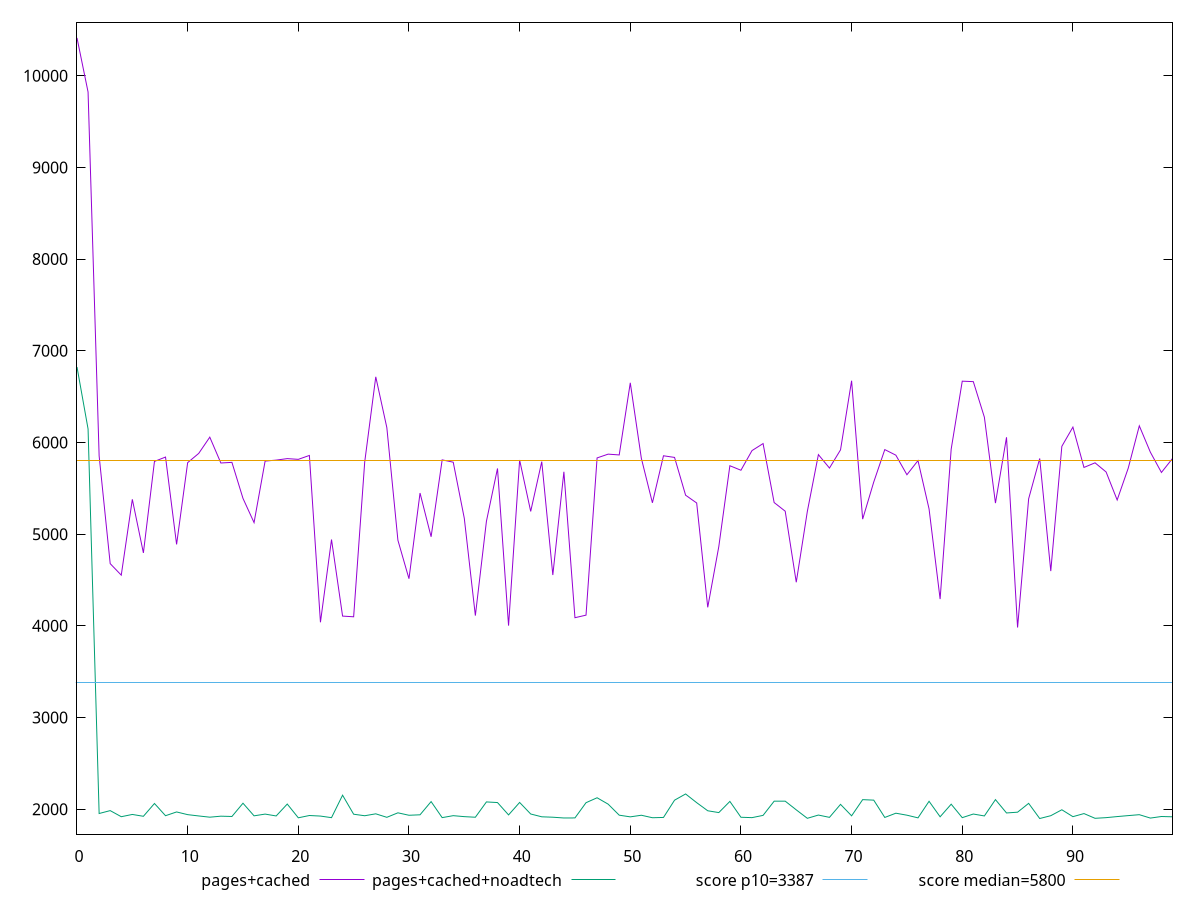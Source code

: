 reset

$pagesCached <<EOF
0 10412.083229150821
1 9821.525662054908
2 5853.2409813610475
3 4678.075475187329
4 4552.607495648286
5 5379.552660469518
6 4795.199337495654
7 5792.8790023597885
8 5840.584457202495
9 4887.613894506315
10 5779.565361502597
11 5880.4832489334585
12 6057.5450247690005
13 5775.775480827389
14 5782.728332773367
15 5389.798489524061
16 5125.633508811871
17 5796.771043729416
18 5807.302525749485
19 5823.456379969965
20 5815.512786517585
21 5858.11911718961
22 4038.6035570393415
23 4941.058531118856
24 4106.041696889646
25 4098.408533620086
26 5786.12239596344
27 6715.49815764789
28 6161.583718892057
29 4933.4067716165055
30 4513.657386848393
31 5447.99448854326
32 4971.117316205798
33 5809.874294756736
34 5784.426233604938
35 5172.348555398075
36 4111.135794636023
37 5140.160995660695
38 5715.971944904062
39 4001.8386302579884
40 5808.241862937581
41 5247.60118743563
42 5790.47045448011
43 4554.031315574949
44 5679.748539745102
45 4088.419561695364
46 4116.382573415411
47 5831.119461156814
48 5872.437541182986
49 5863.61647817423
50 6650.283626941774
51 5826.897604961332
52 5341.461843936286
53 5854.582891120625
54 5836.606241146679
55 5424.273444814464
56 5339.635461366512
57 4201.5519741873
58 4864.548665718278
59 5746.048754114193
60 5696.70359690153
61 5911.022553795687
62 5987.709444405898
63 5344.434590581707
64 5250.046100440923
65 4475.353937156022
66 5247.145069435463
67 5867.141144961294
68 5720.562698341077
69 5918.972315195372
70 6673.010794842503
71 5163.488052137202
72 5567.813959738912
73 5921.9565274335455
74 5861.140655169292
75 5647.832071572894
76 5801.723523333258
77 5275.09409538201
78 4291.758562017833
79 5926.953345328939
80 6668.2297808737785
81 6663.1699520249285
82 6275.0606727215945
83 5338.425479399646
84 6056.142658590098
85 3981.3939311381773
86 5385.174403247554
87 5825.056843502894
88 4596.968537803692
89 5957.721454060985
90 6167.253610350598
91 5727.297246985576
92 5777.753701453692
93 5677.762725617768
94 5372.409872612019
95 5719.652837454065
96 6181.065332058377
97 5893.73958574544
98 5672.725627816343
99 5824.797671398853
EOF

$pagesCachedNoadtech <<EOF
0 6822.778100198937
1 6146.957851579855
2 1952.9544999999998
3 1984.417
4 1917.9574499999997
5 1942.584
6 1922.4759999999999
7 2062.06085
8 1928.90695
9 1969.8804999999998
10 1940.4444999999998
11 1926.21085
12 1912.7205500000002
13 1923.7025
14 1920.3695000000002
15 2065.06205
16 1927.5128000000004
17 1946.4591000000003
18 1926.1665000000003
19 2055.9745000000003
20 1906.04915
21 1931.0889999999997
22 1924.8354999999997
23 1907.6205000000004
24 2152.6495
25 1945.103
26 1928.5205
27 1949.4544999999998
28 1911.3222999999996
29 1960.393
30 1933.7290000000003
31 1938.8110000000001
32 2082.7940000000003
33 1908.01475
34 1929.3399000000004
35 1918.6919999999996
36 1912.1965000000002
37 2079.22725
38 2072.2358999999997
39 1937.6284999999998
40 2073.5627
41 1947.5395000000003
42 1916.9979999999998
43 1912.4173499999997
44 1904.05175
45 1904.72145
46 2070.7047000000002
47 2124.6105
48 2054.84
49 1934.6854999999998
50 1916.3494
51 1933.9651500000004
52 1906.78665
53 1909.9819499999996
54 2098.18585
55 2166.064
56 2071.13955
57 1982.6734999999999
58 1962.9560000000001
59 2084.8025
60 1911.96
61 1907.8195500000002
62 1932.4309999999996
63 2087.1499999999996
64 2087.6764000000003
65 1992.5815
66 1900.5327999999997
67 1935.9545000000003
68 1910.8490000000002
69 2052.6899999999996
70 1927.6406499999998
71 2104.1106999999997
72 2098.6839999999997
73 1909.8975500000001
74 1956.1689999999999
75 1934.4812499999998
76 1905.5034999999998
77 2086.1322999999998
78 1917.1850000000002
79 2054.37305
80 1907.6479999999997
81 1947.1275
82 1926.3281499999998
83 2104.4365
84 1958.8035
85 1967.2954999999997
86 2063.5595
87 1898.2045000000003
88 1928.9330000000004
89 1993.6680000000001
90 1918.4684000000002
91 1952.0902500000004
92 1900.5365000000002
93 1907.7415
94 1919.36965
95 1930.0036
96 1940.0859
97 1903.0279999999998
98 1920.1422000000005
99 1916.95015
EOF

set key outside below
set xrange [0:99]
set yrange [1727.9269254169837:10582.360803733838]
set trange [1727.9269254169837:10582.360803733838]
set terminal svg size 640, 520 enhanced background rgb 'white'
set output "report_00017_2021-02-10T15-08-03.406Z/speed-index/comparison/line/1_vs_2.svg"

plot $pagesCached title "pages+cached" with line, \
     $pagesCachedNoadtech title "pages+cached+noadtech" with line, \
     3387 title "score p10=3387", \
     5800 title "score median=5800"

reset
